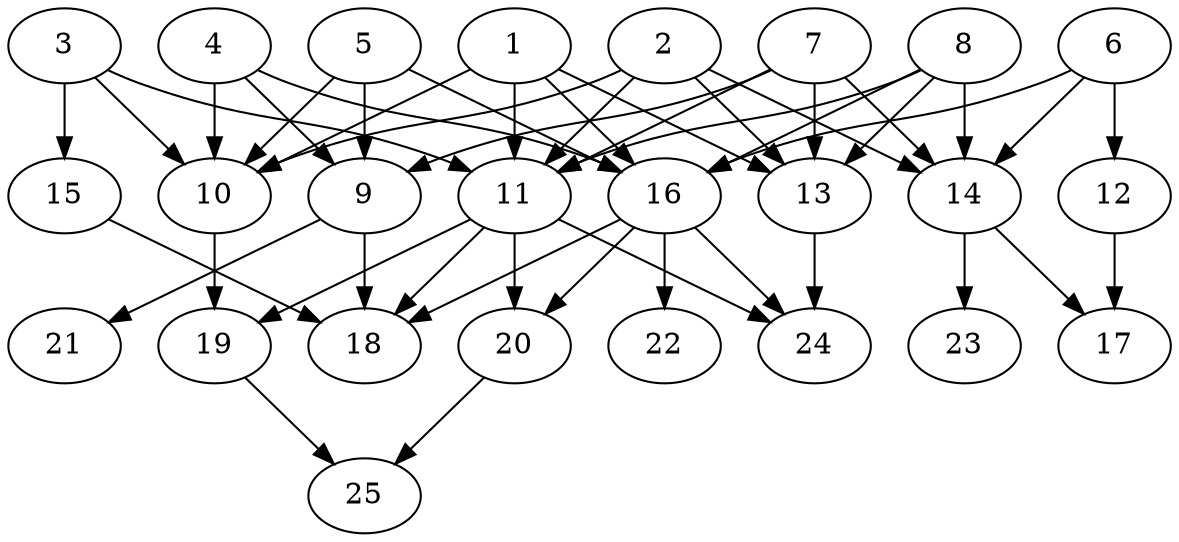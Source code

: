// DAG automatically generated by daggen at Thu Oct  3 14:00:39 2019
// ./daggen --dot -n 25 --ccr 0.4 --fat 0.7 --regular 0.9 --density 0.6 --mindata 5242880 --maxdata 52428800 
digraph G {
  1 [size="102978560", alpha="0.02", expect_size="41191424"] 
  1 -> 10 [size ="41191424"]
  1 -> 11 [size ="41191424"]
  1 -> 13 [size ="41191424"]
  1 -> 16 [size ="41191424"]
  2 [size="20620800", alpha="0.01", expect_size="8248320"] 
  2 -> 10 [size ="8248320"]
  2 -> 11 [size ="8248320"]
  2 -> 13 [size ="8248320"]
  2 -> 14 [size ="8248320"]
  3 [size="21539840", alpha="0.08", expect_size="8615936"] 
  3 -> 10 [size ="8615936"]
  3 -> 11 [size ="8615936"]
  3 -> 15 [size ="8615936"]
  4 [size="23257600", alpha="0.00", expect_size="9303040"] 
  4 -> 9 [size ="9303040"]
  4 -> 10 [size ="9303040"]
  4 -> 16 [size ="9303040"]
  5 [size="48302080", alpha="0.10", expect_size="19320832"] 
  5 -> 9 [size ="19320832"]
  5 -> 10 [size ="19320832"]
  5 -> 16 [size ="19320832"]
  6 [size="112514560", alpha="0.01", expect_size="45005824"] 
  6 -> 12 [size ="45005824"]
  6 -> 14 [size ="45005824"]
  6 -> 16 [size ="45005824"]
  7 [size="20444160", alpha="0.20", expect_size="8177664"] 
  7 -> 9 [size ="8177664"]
  7 -> 11 [size ="8177664"]
  7 -> 13 [size ="8177664"]
  7 -> 14 [size ="8177664"]
  8 [size="76792320", alpha="0.17", expect_size="30716928"] 
  8 -> 11 [size ="30716928"]
  8 -> 13 [size ="30716928"]
  8 -> 14 [size ="30716928"]
  8 -> 16 [size ="30716928"]
  9 [size="130752000", alpha="0.03", expect_size="52300800"] 
  9 -> 18 [size ="52300800"]
  9 -> 21 [size ="52300800"]
  10 [size="14855680", alpha="0.03", expect_size="5942272"] 
  10 -> 19 [size ="5942272"]
  11 [size="78576640", alpha="0.12", expect_size="31430656"] 
  11 -> 18 [size ="31430656"]
  11 -> 19 [size ="31430656"]
  11 -> 20 [size ="31430656"]
  11 -> 24 [size ="31430656"]
  12 [size="88453120", alpha="0.03", expect_size="35381248"] 
  12 -> 17 [size ="35381248"]
  13 [size="96289280", alpha="0.14", expect_size="38515712"] 
  13 -> 24 [size ="38515712"]
  14 [size="22978560", alpha="0.04", expect_size="9191424"] 
  14 -> 17 [size ="9191424"]
  14 -> 23 [size ="9191424"]
  15 [size="23411200", alpha="0.16", expect_size="9364480"] 
  15 -> 18 [size ="9364480"]
  16 [size="83842560", alpha="0.04", expect_size="33537024"] 
  16 -> 18 [size ="33537024"]
  16 -> 20 [size ="33537024"]
  16 -> 22 [size ="33537024"]
  16 -> 24 [size ="33537024"]
  17 [size="91983360", alpha="0.17", expect_size="36793344"] 
  18 [size="89400320", alpha="0.12", expect_size="35760128"] 
  19 [size="74117120", alpha="0.10", expect_size="29646848"] 
  19 -> 25 [size ="29646848"]
  20 [size="89088000", alpha="0.12", expect_size="35635200"] 
  20 -> 25 [size ="35635200"]
  21 [size="107005440", alpha="0.10", expect_size="42802176"] 
  22 [size="62435840", alpha="0.08", expect_size="24974336"] 
  23 [size="78735360", alpha="0.09", expect_size="31494144"] 
  24 [size="45921280", alpha="0.11", expect_size="18368512"] 
  25 [size="70830080", alpha="0.19", expect_size="28332032"] 
}
